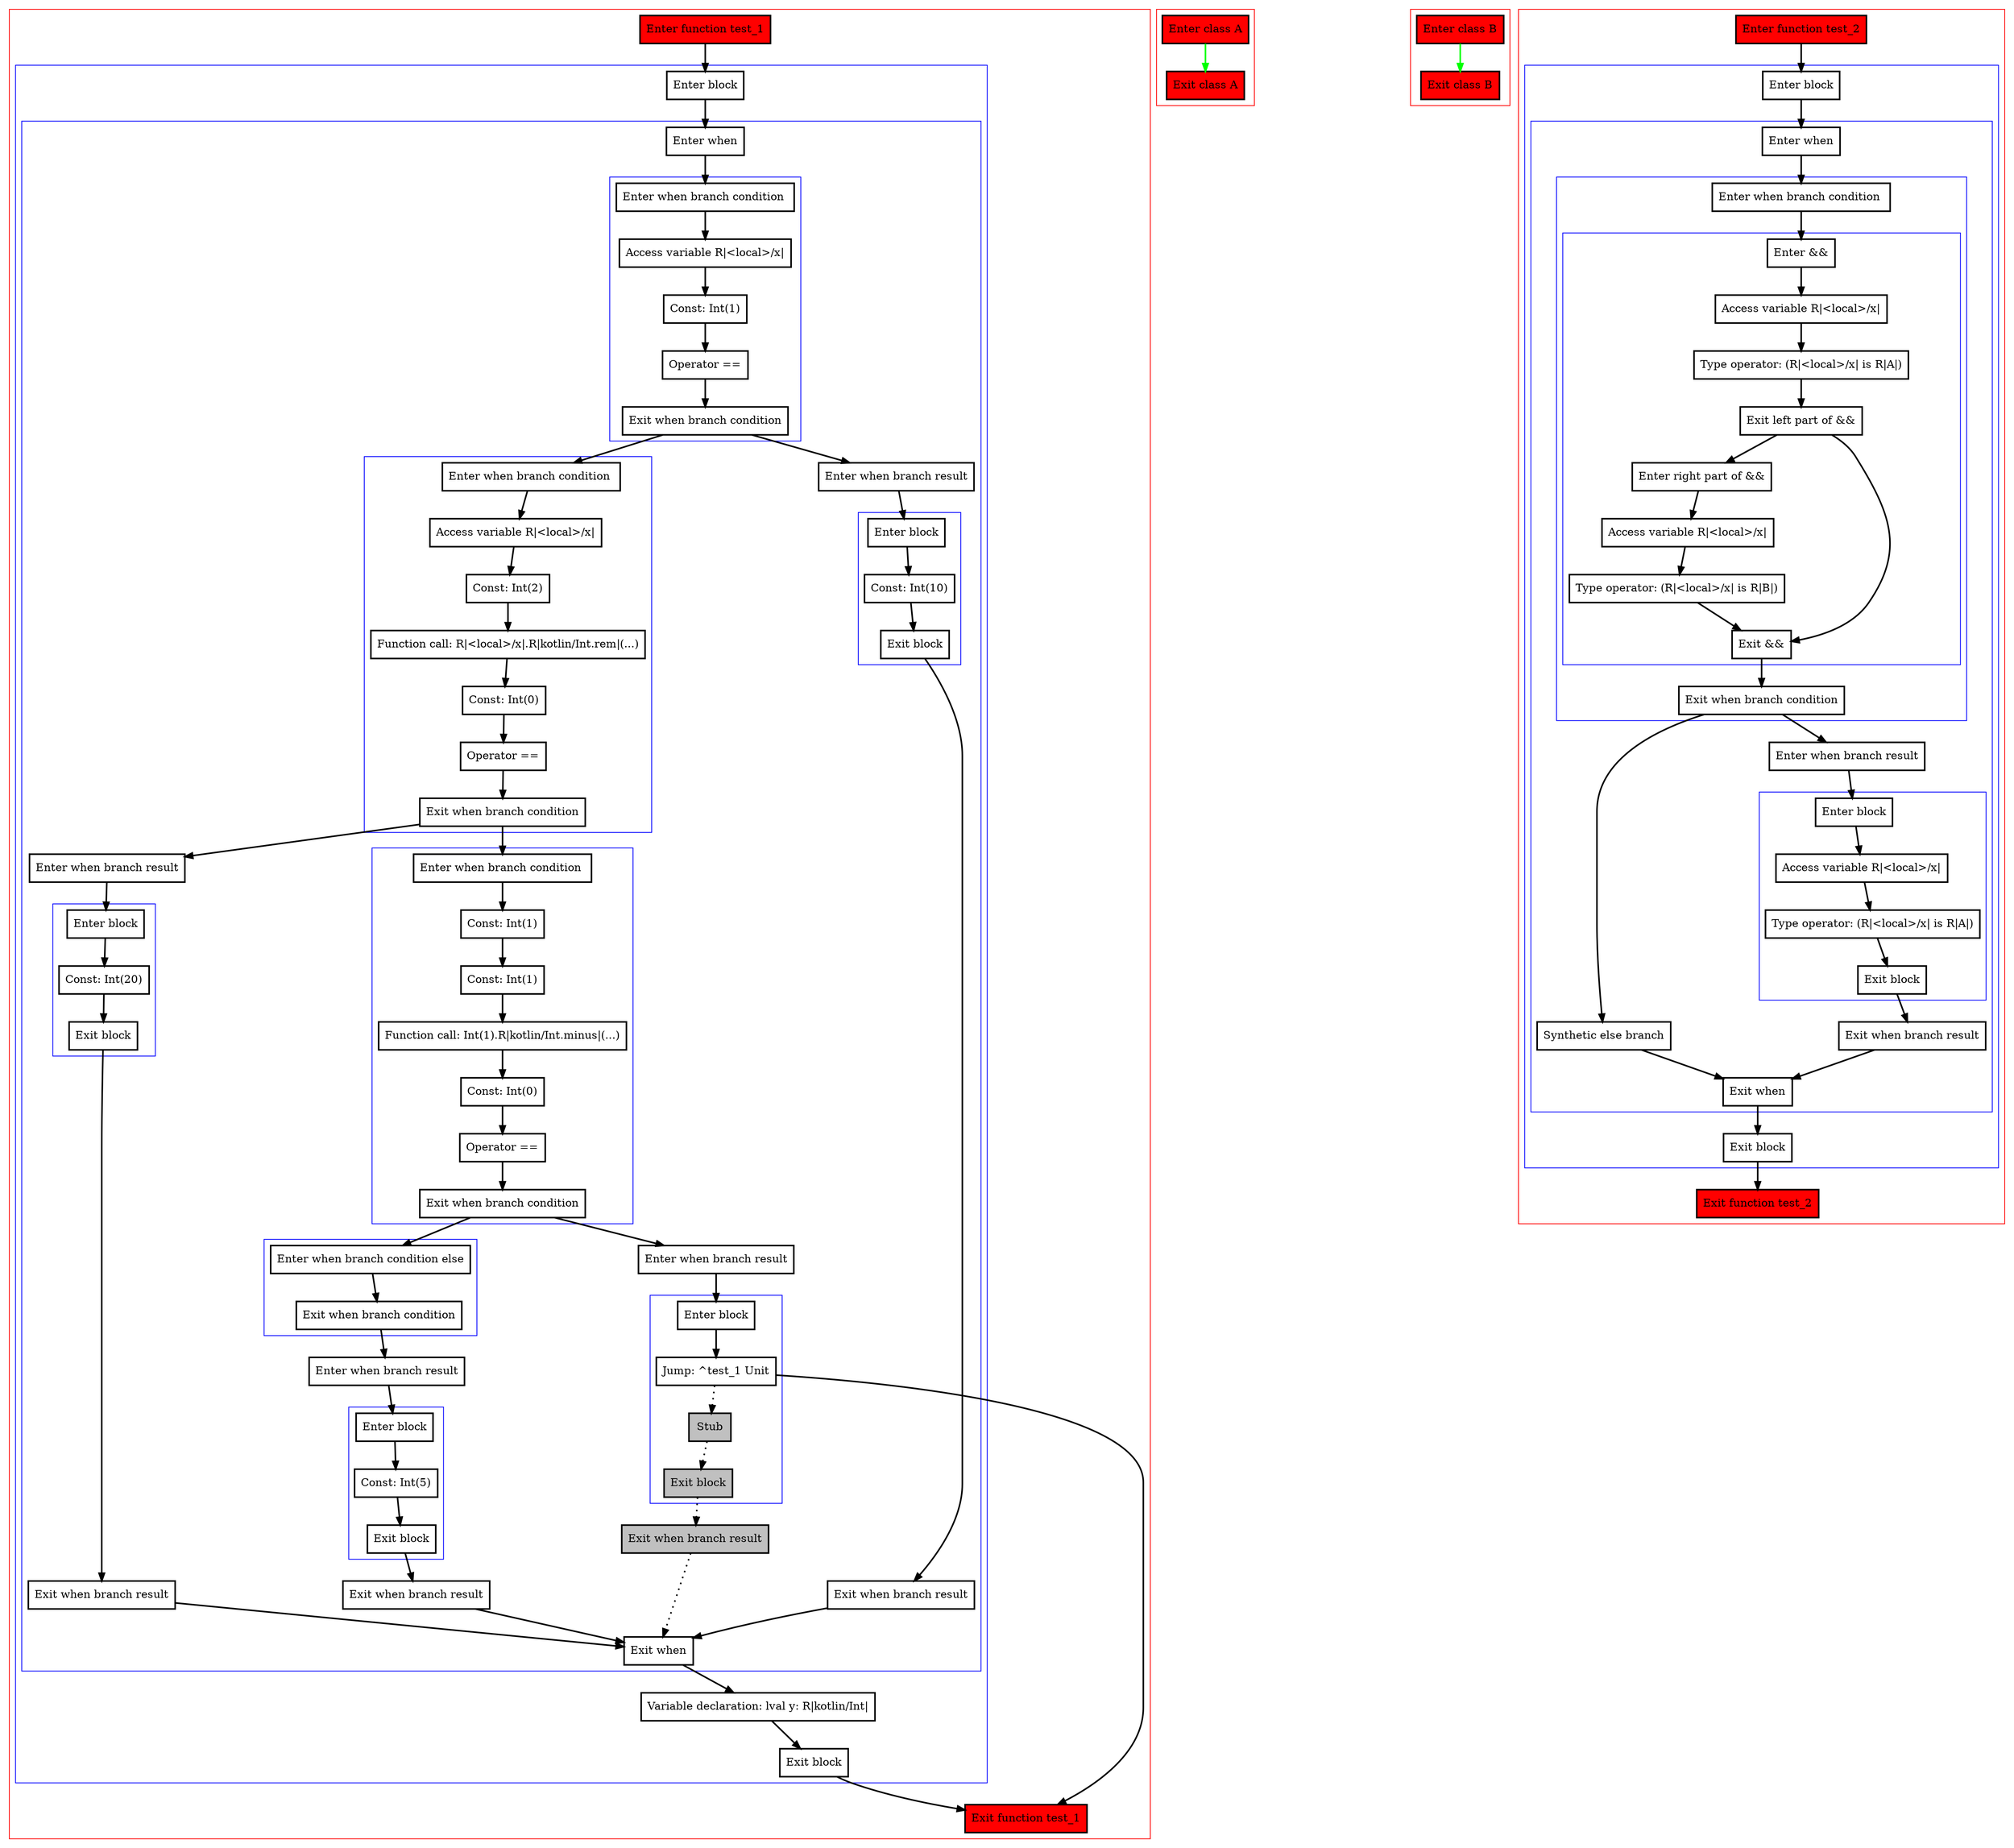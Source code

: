 digraph when_kt {
    graph [nodesep=3]
    node [shape=box penwidth=2]
    edge [penwidth=2]

    subgraph cluster_0 {
        color=red
        0 [label="Enter function test_1" style="filled" fillcolor=red];
        subgraph cluster_1 {
            color=blue
            2 [label="Enter block"];
            subgraph cluster_2 {
                color=blue
                3 [label="Enter when"];
                subgraph cluster_3 {
                    color=blue
                    5 [label="Enter when branch condition "];
                    6 [label="Access variable R|<local>/x|"];
                    7 [label="Const: Int(1)"];
                    8 [label="Operator =="];
                    9 [label="Exit when branch condition"];
                }
                subgraph cluster_4 {
                    color=blue
                    15 [label="Enter when branch condition "];
                    16 [label="Access variable R|<local>/x|"];
                    17 [label="Const: Int(2)"];
                    18 [label="Function call: R|<local>/x|.R|kotlin/Int.rem|(...)"];
                    19 [label="Const: Int(0)"];
                    20 [label="Operator =="];
                    21 [label="Exit when branch condition"];
                }
                subgraph cluster_5 {
                    color=blue
                    27 [label="Enter when branch condition "];
                    28 [label="Const: Int(1)"];
                    29 [label="Const: Int(1)"];
                    30 [label="Function call: Int(1).R|kotlin/Int.minus|(...)"];
                    31 [label="Const: Int(0)"];
                    32 [label="Operator =="];
                    33 [label="Exit when branch condition"];
                }
                subgraph cluster_6 {
                    color=blue
                    40 [label="Enter when branch condition else"];
                    41 [label="Exit when branch condition"];
                }
                42 [label="Enter when branch result"];
                subgraph cluster_7 {
                    color=blue
                    43 [label="Enter block"];
                    44 [label="Const: Int(5)"];
                    45 [label="Exit block"];
                }
                46 [label="Exit when branch result"];
                34 [label="Enter when branch result"];
                subgraph cluster_8 {
                    color=blue
                    35 [label="Enter block"];
                    36 [label="Jump: ^test_1 Unit"];
                    37 [label="Stub" style="filled" fillcolor=gray];
                    38 [label="Exit block" style="filled" fillcolor=gray];
                }
                39 [label="Exit when branch result" style="filled" fillcolor=gray];
                22 [label="Enter when branch result"];
                subgraph cluster_9 {
                    color=blue
                    23 [label="Enter block"];
                    24 [label="Const: Int(20)"];
                    25 [label="Exit block"];
                }
                26 [label="Exit when branch result"];
                10 [label="Enter when branch result"];
                subgraph cluster_10 {
                    color=blue
                    11 [label="Enter block"];
                    12 [label="Const: Int(10)"];
                    13 [label="Exit block"];
                }
                14 [label="Exit when branch result"];
                4 [label="Exit when"];
            }
            47 [label="Variable declaration: lval y: R|kotlin/Int|"];
            48 [label="Exit block"];
        }
        1 [label="Exit function test_1" style="filled" fillcolor=red];
    }
    0 -> {2};
    2 -> {3};
    3 -> {5};
    4 -> {47};
    5 -> {6};
    6 -> {7};
    7 -> {8};
    8 -> {9};
    9 -> {10 15};
    10 -> {11};
    11 -> {12};
    12 -> {13};
    13 -> {14};
    14 -> {4};
    15 -> {16};
    16 -> {17};
    17 -> {18};
    18 -> {19};
    19 -> {20};
    20 -> {21};
    21 -> {22 27};
    22 -> {23};
    23 -> {24};
    24 -> {25};
    25 -> {26};
    26 -> {4};
    27 -> {28};
    28 -> {29};
    29 -> {30};
    30 -> {31};
    31 -> {32};
    32 -> {33};
    33 -> {34 40};
    34 -> {35};
    35 -> {36};
    36 -> {1};
    36 -> {37} [style=dotted];
    37 -> {38} [style=dotted];
    38 -> {39} [style=dotted];
    39 -> {4} [style=dotted];
    40 -> {41};
    41 -> {42};
    42 -> {43};
    43 -> {44};
    44 -> {45};
    45 -> {46};
    46 -> {4};
    47 -> {48};
    48 -> {1};

    subgraph cluster_11 {
        color=red
        50 [label="Enter class A" style="filled" fillcolor=red];
        49 [label="Exit class A" style="filled" fillcolor=red];
    }
    50 -> {49} [color=green];

    subgraph cluster_12 {
        color=red
        52 [label="Enter class B" style="filled" fillcolor=red];
        51 [label="Exit class B" style="filled" fillcolor=red];
    }
    52 -> {51} [color=green];

    subgraph cluster_13 {
        color=red
        53 [label="Enter function test_2" style="filled" fillcolor=red];
        subgraph cluster_14 {
            color=blue
            55 [label="Enter block"];
            subgraph cluster_15 {
                color=blue
                56 [label="Enter when"];
                subgraph cluster_16 {
                    color=blue
                    58 [label="Enter when branch condition "];
                    subgraph cluster_17 {
                        color=blue
                        60 [label="Enter &&"];
                        61 [label="Access variable R|<local>/x|"];
                        62 [label="Type operator: (R|<local>/x| is R|A|)"];
                        63 [label="Exit left part of &&"];
                        64 [label="Enter right part of &&"];
                        65 [label="Access variable R|<local>/x|"];
                        66 [label="Type operator: (R|<local>/x| is R|B|)"];
                        59 [label="Exit &&"];
                    }
                    67 [label="Exit when branch condition"];
                }
                74 [label="Synthetic else branch"];
                68 [label="Enter when branch result"];
                subgraph cluster_18 {
                    color=blue
                    69 [label="Enter block"];
                    70 [label="Access variable R|<local>/x|"];
                    71 [label="Type operator: (R|<local>/x| is R|A|)"];
                    72 [label="Exit block"];
                }
                73 [label="Exit when branch result"];
                57 [label="Exit when"];
            }
            75 [label="Exit block"];
        }
        54 [label="Exit function test_2" style="filled" fillcolor=red];
    }
    53 -> {55};
    55 -> {56};
    56 -> {58};
    57 -> {75};
    58 -> {60};
    59 -> {67};
    60 -> {61};
    61 -> {62};
    62 -> {63};
    63 -> {59 64};
    64 -> {65};
    65 -> {66};
    66 -> {59};
    67 -> {68 74};
    68 -> {69};
    69 -> {70};
    70 -> {71};
    71 -> {72};
    72 -> {73};
    73 -> {57};
    74 -> {57};
    75 -> {54};

}
